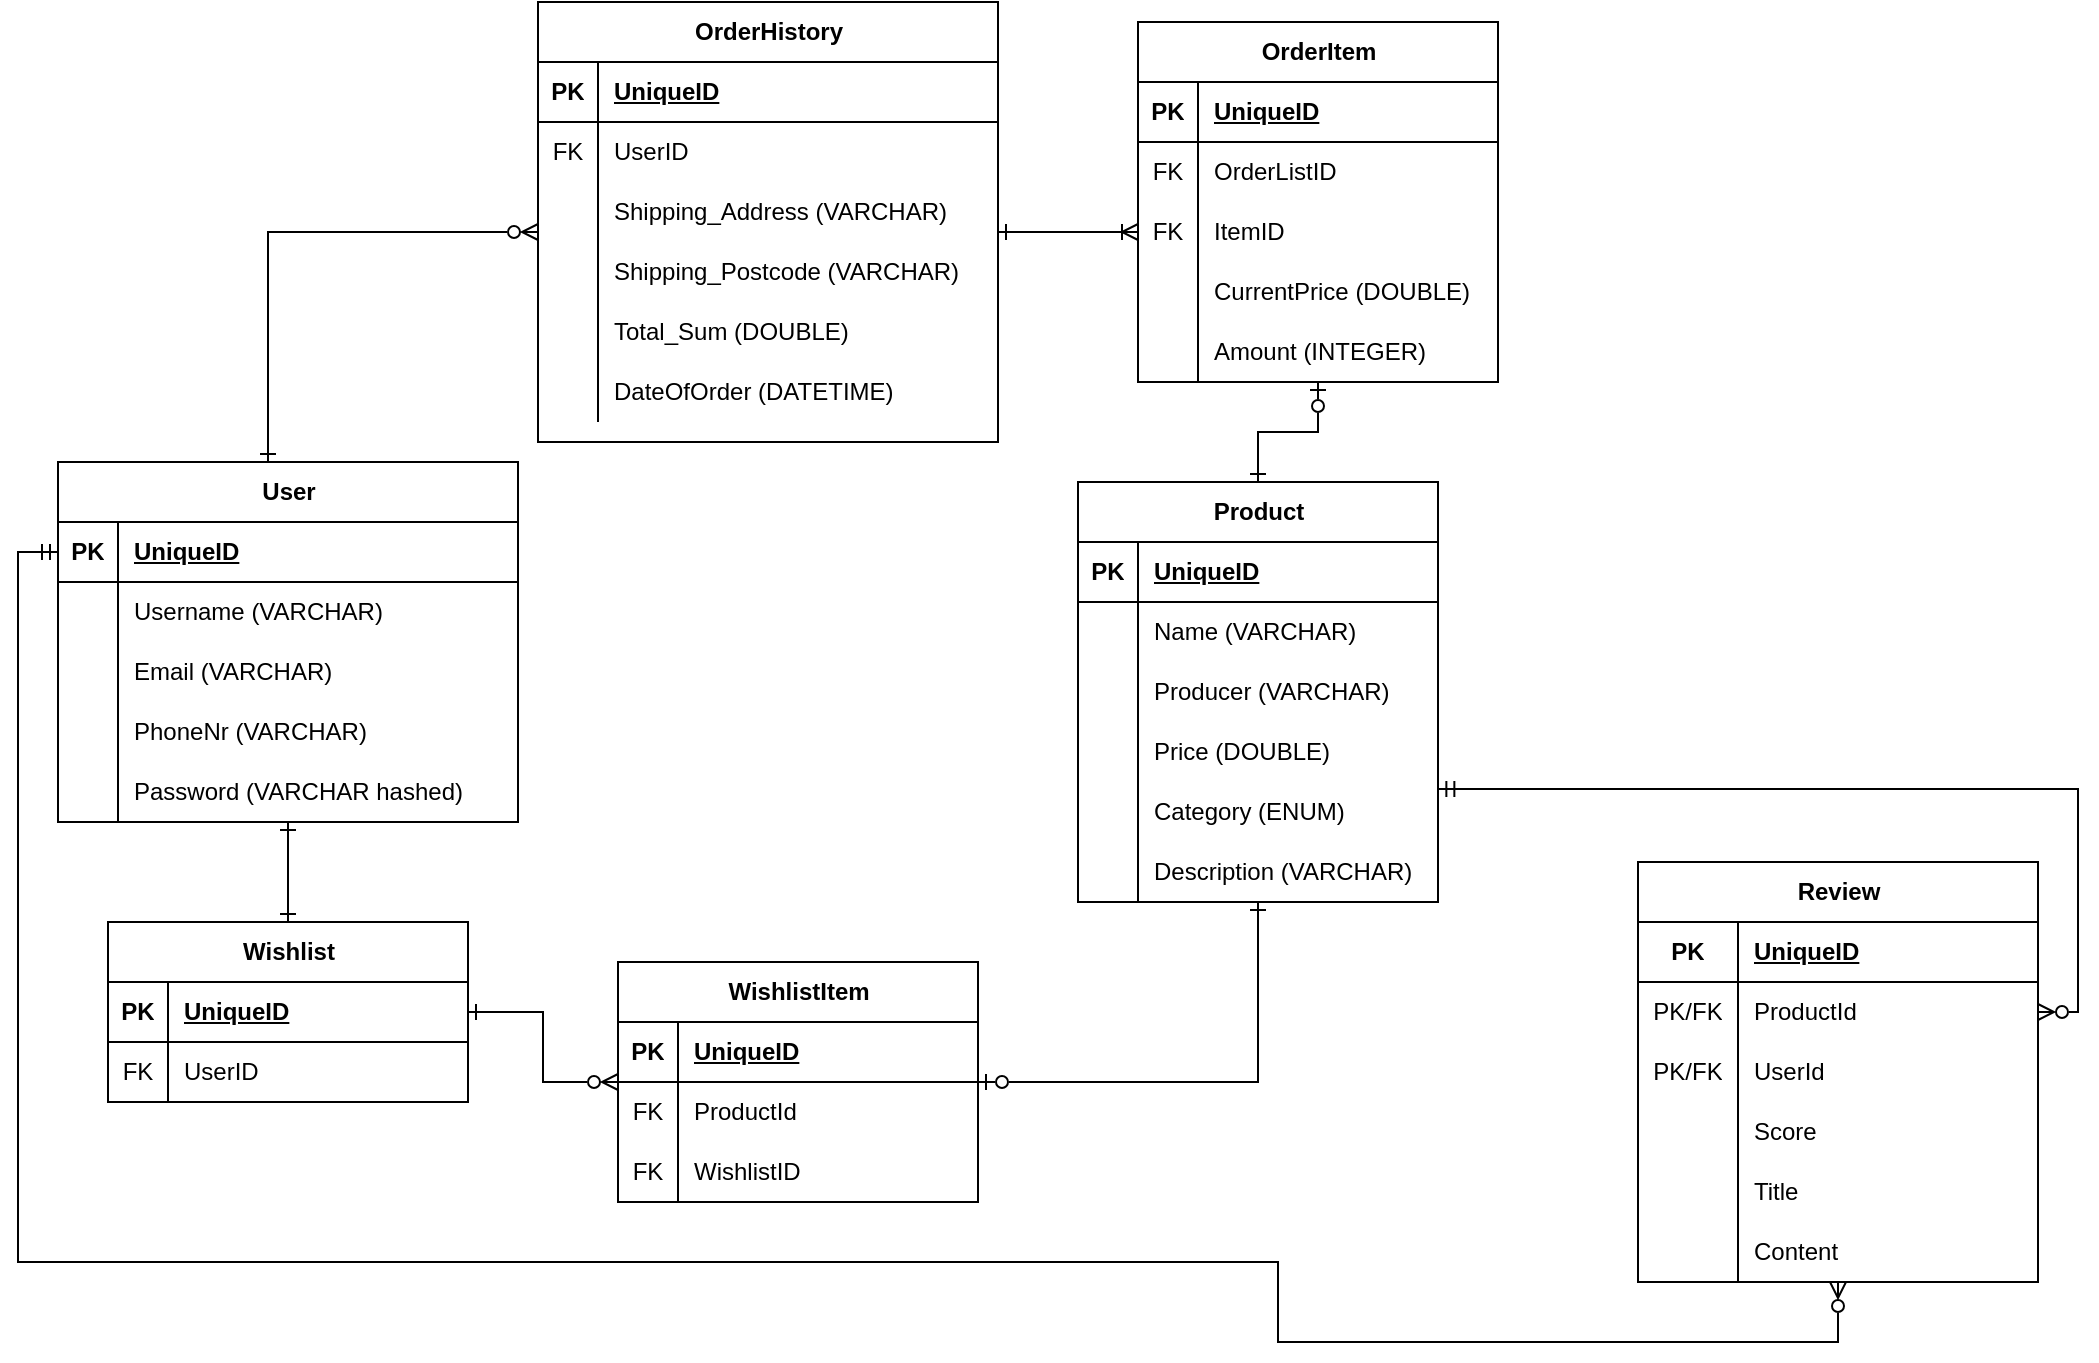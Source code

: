 <mxfile version="24.0.5" type="github">
  <diagram id="R2lEEEUBdFMjLlhIrx00" name="Page-1">
    <mxGraphModel dx="2287" dy="637" grid="1" gridSize="10" guides="1" tooltips="1" connect="1" arrows="1" fold="1" page="1" pageScale="1" pageWidth="850" pageHeight="1100" math="0" shadow="0" extFonts="Permanent Marker^https://fonts.googleapis.com/css?family=Permanent+Marker">
      <root>
        <mxCell id="0" />
        <mxCell id="1" parent="0" />
        <mxCell id="DJUiow1Cfxg7lf9cfvdD-34" style="edgeStyle=orthogonalEdgeStyle;rounded=0;orthogonalLoop=1;jettySize=auto;html=1;startArrow=ERone;startFill=0;endArrow=ERzeroToMany;endFill=0;" parent="1" source="th27oVqw4WXp6a2z_msf-1" target="th27oVqw4WXp6a2z_msf-30" edge="1">
          <mxGeometry relative="1" as="geometry">
            <Array as="points">
              <mxPoint x="-715" y="175" />
            </Array>
          </mxGeometry>
        </mxCell>
        <mxCell id="DJUiow1Cfxg7lf9cfvdD-64" style="edgeStyle=orthogonalEdgeStyle;rounded=0;orthogonalLoop=1;jettySize=auto;html=1;startArrow=ERone;startFill=0;endArrow=ERone;endFill=0;" parent="1" source="th27oVqw4WXp6a2z_msf-1" target="DJUiow1Cfxg7lf9cfvdD-36" edge="1">
          <mxGeometry relative="1" as="geometry" />
        </mxCell>
        <mxCell id="th27oVqw4WXp6a2z_msf-1" value="User" style="shape=table;startSize=30;container=1;collapsible=1;childLayout=tableLayout;fixedRows=1;rowLines=0;fontStyle=1;align=center;resizeLast=1;html=1;" parent="1" vertex="1">
          <mxGeometry x="-820" y="290" width="230" height="180" as="geometry" />
        </mxCell>
        <mxCell id="th27oVqw4WXp6a2z_msf-2" value="" style="shape=tableRow;horizontal=0;startSize=0;swimlaneHead=0;swimlaneBody=0;fillColor=none;collapsible=0;dropTarget=0;points=[[0,0.5],[1,0.5]];portConstraint=eastwest;top=0;left=0;right=0;bottom=1;" parent="th27oVqw4WXp6a2z_msf-1" vertex="1">
          <mxGeometry y="30" width="230" height="30" as="geometry" />
        </mxCell>
        <mxCell id="th27oVqw4WXp6a2z_msf-3" value="PK" style="shape=partialRectangle;connectable=0;fillColor=none;top=0;left=0;bottom=0;right=0;fontStyle=1;overflow=hidden;whiteSpace=wrap;html=1;" parent="th27oVqw4WXp6a2z_msf-2" vertex="1">
          <mxGeometry width="30" height="30" as="geometry">
            <mxRectangle width="30" height="30" as="alternateBounds" />
          </mxGeometry>
        </mxCell>
        <mxCell id="th27oVqw4WXp6a2z_msf-4" value="UniqueID" style="shape=partialRectangle;connectable=0;fillColor=none;top=0;left=0;bottom=0;right=0;align=left;spacingLeft=6;fontStyle=5;overflow=hidden;whiteSpace=wrap;html=1;" parent="th27oVqw4WXp6a2z_msf-2" vertex="1">
          <mxGeometry x="30" width="200" height="30" as="geometry">
            <mxRectangle width="200" height="30" as="alternateBounds" />
          </mxGeometry>
        </mxCell>
        <mxCell id="th27oVqw4WXp6a2z_msf-5" value="" style="shape=tableRow;horizontal=0;startSize=0;swimlaneHead=0;swimlaneBody=0;fillColor=none;collapsible=0;dropTarget=0;points=[[0,0.5],[1,0.5]];portConstraint=eastwest;top=0;left=0;right=0;bottom=0;" parent="th27oVqw4WXp6a2z_msf-1" vertex="1">
          <mxGeometry y="60" width="230" height="30" as="geometry" />
        </mxCell>
        <mxCell id="th27oVqw4WXp6a2z_msf-6" value="" style="shape=partialRectangle;connectable=0;fillColor=none;top=0;left=0;bottom=0;right=0;editable=1;overflow=hidden;whiteSpace=wrap;html=1;" parent="th27oVqw4WXp6a2z_msf-5" vertex="1">
          <mxGeometry width="30" height="30" as="geometry">
            <mxRectangle width="30" height="30" as="alternateBounds" />
          </mxGeometry>
        </mxCell>
        <mxCell id="th27oVqw4WXp6a2z_msf-7" value="Username (VARCHAR)" style="shape=partialRectangle;connectable=0;fillColor=none;top=0;left=0;bottom=0;right=0;align=left;spacingLeft=6;overflow=hidden;whiteSpace=wrap;html=1;" parent="th27oVqw4WXp6a2z_msf-5" vertex="1">
          <mxGeometry x="30" width="200" height="30" as="geometry">
            <mxRectangle width="200" height="30" as="alternateBounds" />
          </mxGeometry>
        </mxCell>
        <mxCell id="VinNn1l3548uXFF9UnVH-43" value="" style="shape=tableRow;horizontal=0;startSize=0;swimlaneHead=0;swimlaneBody=0;fillColor=none;collapsible=0;dropTarget=0;points=[[0,0.5],[1,0.5]];portConstraint=eastwest;top=0;left=0;right=0;bottom=0;" parent="th27oVqw4WXp6a2z_msf-1" vertex="1">
          <mxGeometry y="90" width="230" height="30" as="geometry" />
        </mxCell>
        <mxCell id="VinNn1l3548uXFF9UnVH-44" value="" style="shape=partialRectangle;connectable=0;fillColor=none;top=0;left=0;bottom=0;right=0;editable=1;overflow=hidden;whiteSpace=wrap;html=1;" parent="VinNn1l3548uXFF9UnVH-43" vertex="1">
          <mxGeometry width="30" height="30" as="geometry">
            <mxRectangle width="30" height="30" as="alternateBounds" />
          </mxGeometry>
        </mxCell>
        <mxCell id="VinNn1l3548uXFF9UnVH-45" value="Email (VARCHAR)" style="shape=partialRectangle;connectable=0;fillColor=none;top=0;left=0;bottom=0;right=0;align=left;spacingLeft=6;overflow=hidden;whiteSpace=wrap;html=1;" parent="VinNn1l3548uXFF9UnVH-43" vertex="1">
          <mxGeometry x="30" width="200" height="30" as="geometry">
            <mxRectangle width="200" height="30" as="alternateBounds" />
          </mxGeometry>
        </mxCell>
        <mxCell id="th27oVqw4WXp6a2z_msf-11" value="" style="shape=tableRow;horizontal=0;startSize=0;swimlaneHead=0;swimlaneBody=0;fillColor=none;collapsible=0;dropTarget=0;points=[[0,0.5],[1,0.5]];portConstraint=eastwest;top=0;left=0;right=0;bottom=0;" parent="th27oVqw4WXp6a2z_msf-1" vertex="1">
          <mxGeometry y="120" width="230" height="30" as="geometry" />
        </mxCell>
        <mxCell id="th27oVqw4WXp6a2z_msf-12" value="" style="shape=partialRectangle;connectable=0;fillColor=none;top=0;left=0;bottom=0;right=0;editable=1;overflow=hidden;whiteSpace=wrap;html=1;" parent="th27oVqw4WXp6a2z_msf-11" vertex="1">
          <mxGeometry width="30" height="30" as="geometry">
            <mxRectangle width="30" height="30" as="alternateBounds" />
          </mxGeometry>
        </mxCell>
        <mxCell id="th27oVqw4WXp6a2z_msf-13" value="PhoneNr (VARCHAR)" style="shape=partialRectangle;connectable=0;fillColor=none;top=0;left=0;bottom=0;right=0;align=left;spacingLeft=6;overflow=hidden;whiteSpace=wrap;html=1;" parent="th27oVqw4WXp6a2z_msf-11" vertex="1">
          <mxGeometry x="30" width="200" height="30" as="geometry">
            <mxRectangle width="200" height="30" as="alternateBounds" />
          </mxGeometry>
        </mxCell>
        <mxCell id="VinNn1l3548uXFF9UnVH-67" style="shape=tableRow;horizontal=0;startSize=0;swimlaneHead=0;swimlaneBody=0;fillColor=none;collapsible=0;dropTarget=0;points=[[0,0.5],[1,0.5]];portConstraint=eastwest;top=0;left=0;right=0;bottom=0;" parent="th27oVqw4WXp6a2z_msf-1" vertex="1">
          <mxGeometry y="150" width="230" height="30" as="geometry" />
        </mxCell>
        <mxCell id="VinNn1l3548uXFF9UnVH-68" style="shape=partialRectangle;connectable=0;fillColor=none;top=0;left=0;bottom=0;right=0;editable=1;overflow=hidden;whiteSpace=wrap;html=1;" parent="VinNn1l3548uXFF9UnVH-67" vertex="1">
          <mxGeometry width="30" height="30" as="geometry">
            <mxRectangle width="30" height="30" as="alternateBounds" />
          </mxGeometry>
        </mxCell>
        <mxCell id="VinNn1l3548uXFF9UnVH-69" value="Password (VARCHAR hashed)" style="shape=partialRectangle;connectable=0;fillColor=none;top=0;left=0;bottom=0;right=0;align=left;spacingLeft=6;overflow=hidden;whiteSpace=wrap;html=1;" parent="VinNn1l3548uXFF9UnVH-67" vertex="1">
          <mxGeometry x="30" width="200" height="30" as="geometry">
            <mxRectangle width="200" height="30" as="alternateBounds" />
          </mxGeometry>
        </mxCell>
        <mxCell id="DJUiow1Cfxg7lf9cfvdD-78" style="edgeStyle=orthogonalEdgeStyle;rounded=0;orthogonalLoop=1;jettySize=auto;html=1;startArrow=ERone;startFill=0;endArrow=ERoneToMany;endFill=0;" parent="1" source="th27oVqw4WXp6a2z_msf-30" target="DJUiow1Cfxg7lf9cfvdD-65" edge="1">
          <mxGeometry relative="1" as="geometry">
            <Array as="points">
              <mxPoint x="-310" y="175" />
              <mxPoint x="-310" y="175" />
            </Array>
          </mxGeometry>
        </mxCell>
        <mxCell id="th27oVqw4WXp6a2z_msf-30" value="OrderHistory" style="shape=table;startSize=30;container=1;collapsible=1;childLayout=tableLayout;fixedRows=1;rowLines=0;fontStyle=1;align=center;resizeLast=1;html=1;" parent="1" vertex="1">
          <mxGeometry x="-580" y="60" width="230" height="220" as="geometry" />
        </mxCell>
        <mxCell id="th27oVqw4WXp6a2z_msf-31" value="" style="shape=tableRow;horizontal=0;startSize=0;swimlaneHead=0;swimlaneBody=0;fillColor=none;collapsible=0;dropTarget=0;points=[[0,0.5],[1,0.5]];portConstraint=eastwest;top=0;left=0;right=0;bottom=1;" parent="th27oVqw4WXp6a2z_msf-30" vertex="1">
          <mxGeometry y="30" width="230" height="30" as="geometry" />
        </mxCell>
        <mxCell id="th27oVqw4WXp6a2z_msf-32" value="PK" style="shape=partialRectangle;connectable=0;fillColor=none;top=0;left=0;bottom=0;right=0;fontStyle=1;overflow=hidden;whiteSpace=wrap;html=1;" parent="th27oVqw4WXp6a2z_msf-31" vertex="1">
          <mxGeometry width="30" height="30" as="geometry">
            <mxRectangle width="30" height="30" as="alternateBounds" />
          </mxGeometry>
        </mxCell>
        <mxCell id="th27oVqw4WXp6a2z_msf-33" value="UniqueID" style="shape=partialRectangle;connectable=0;fillColor=none;top=0;left=0;bottom=0;right=0;align=left;spacingLeft=6;fontStyle=5;overflow=hidden;whiteSpace=wrap;html=1;" parent="th27oVqw4WXp6a2z_msf-31" vertex="1">
          <mxGeometry x="30" width="200" height="30" as="geometry">
            <mxRectangle width="200" height="30" as="alternateBounds" />
          </mxGeometry>
        </mxCell>
        <mxCell id="th27oVqw4WXp6a2z_msf-37" value="" style="shape=tableRow;horizontal=0;startSize=0;swimlaneHead=0;swimlaneBody=0;fillColor=none;collapsible=0;dropTarget=0;points=[[0,0.5],[1,0.5]];portConstraint=eastwest;top=0;left=0;right=0;bottom=0;" parent="th27oVqw4WXp6a2z_msf-30" vertex="1">
          <mxGeometry y="60" width="230" height="30" as="geometry" />
        </mxCell>
        <mxCell id="th27oVqw4WXp6a2z_msf-38" value="FK" style="shape=partialRectangle;connectable=0;fillColor=none;top=0;left=0;bottom=0;right=0;editable=1;overflow=hidden;whiteSpace=wrap;html=1;" parent="th27oVqw4WXp6a2z_msf-37" vertex="1">
          <mxGeometry width="30" height="30" as="geometry">
            <mxRectangle width="30" height="30" as="alternateBounds" />
          </mxGeometry>
        </mxCell>
        <mxCell id="th27oVqw4WXp6a2z_msf-39" value="UserID" style="shape=partialRectangle;connectable=0;fillColor=none;top=0;left=0;bottom=0;right=0;align=left;spacingLeft=6;overflow=hidden;whiteSpace=wrap;html=1;" parent="th27oVqw4WXp6a2z_msf-37" vertex="1">
          <mxGeometry x="30" width="200" height="30" as="geometry">
            <mxRectangle width="200" height="30" as="alternateBounds" />
          </mxGeometry>
        </mxCell>
        <mxCell id="DJUiow1Cfxg7lf9cfvdD-1" style="shape=tableRow;horizontal=0;startSize=0;swimlaneHead=0;swimlaneBody=0;fillColor=none;collapsible=0;dropTarget=0;points=[[0,0.5],[1,0.5]];portConstraint=eastwest;top=0;left=0;right=0;bottom=0;" parent="th27oVqw4WXp6a2z_msf-30" vertex="1">
          <mxGeometry y="90" width="230" height="30" as="geometry" />
        </mxCell>
        <mxCell id="DJUiow1Cfxg7lf9cfvdD-2" style="shape=partialRectangle;connectable=0;fillColor=none;top=0;left=0;bottom=0;right=0;editable=1;overflow=hidden;whiteSpace=wrap;html=1;" parent="DJUiow1Cfxg7lf9cfvdD-1" vertex="1">
          <mxGeometry width="30" height="30" as="geometry">
            <mxRectangle width="30" height="30" as="alternateBounds" />
          </mxGeometry>
        </mxCell>
        <mxCell id="DJUiow1Cfxg7lf9cfvdD-3" value="Shipping_Address (VARCHAR)" style="shape=partialRectangle;connectable=0;fillColor=none;top=0;left=0;bottom=0;right=0;align=left;spacingLeft=6;overflow=hidden;whiteSpace=wrap;html=1;" parent="DJUiow1Cfxg7lf9cfvdD-1" vertex="1">
          <mxGeometry x="30" width="200" height="30" as="geometry">
            <mxRectangle width="200" height="30" as="alternateBounds" />
          </mxGeometry>
        </mxCell>
        <mxCell id="DJUiow1Cfxg7lf9cfvdD-4" style="shape=tableRow;horizontal=0;startSize=0;swimlaneHead=0;swimlaneBody=0;fillColor=none;collapsible=0;dropTarget=0;points=[[0,0.5],[1,0.5]];portConstraint=eastwest;top=0;left=0;right=0;bottom=0;" parent="th27oVqw4WXp6a2z_msf-30" vertex="1">
          <mxGeometry y="120" width="230" height="30" as="geometry" />
        </mxCell>
        <mxCell id="DJUiow1Cfxg7lf9cfvdD-5" style="shape=partialRectangle;connectable=0;fillColor=none;top=0;left=0;bottom=0;right=0;editable=1;overflow=hidden;whiteSpace=wrap;html=1;" parent="DJUiow1Cfxg7lf9cfvdD-4" vertex="1">
          <mxGeometry width="30" height="30" as="geometry">
            <mxRectangle width="30" height="30" as="alternateBounds" />
          </mxGeometry>
        </mxCell>
        <mxCell id="DJUiow1Cfxg7lf9cfvdD-6" value="Shipping_Postcode (VARCHAR)" style="shape=partialRectangle;connectable=0;fillColor=none;top=0;left=0;bottom=0;right=0;align=left;spacingLeft=6;overflow=hidden;whiteSpace=wrap;html=1;" parent="DJUiow1Cfxg7lf9cfvdD-4" vertex="1">
          <mxGeometry x="30" width="200" height="30" as="geometry">
            <mxRectangle width="200" height="30" as="alternateBounds" />
          </mxGeometry>
        </mxCell>
        <mxCell id="DJUiow1Cfxg7lf9cfvdD-94" style="shape=tableRow;horizontal=0;startSize=0;swimlaneHead=0;swimlaneBody=0;fillColor=none;collapsible=0;dropTarget=0;points=[[0,0.5],[1,0.5]];portConstraint=eastwest;top=0;left=0;right=0;bottom=0;" parent="th27oVqw4WXp6a2z_msf-30" vertex="1">
          <mxGeometry y="150" width="230" height="30" as="geometry" />
        </mxCell>
        <mxCell id="DJUiow1Cfxg7lf9cfvdD-95" style="shape=partialRectangle;connectable=0;fillColor=none;top=0;left=0;bottom=0;right=0;editable=1;overflow=hidden;whiteSpace=wrap;html=1;" parent="DJUiow1Cfxg7lf9cfvdD-94" vertex="1">
          <mxGeometry width="30" height="30" as="geometry">
            <mxRectangle width="30" height="30" as="alternateBounds" />
          </mxGeometry>
        </mxCell>
        <mxCell id="DJUiow1Cfxg7lf9cfvdD-96" value="Total_Sum (DOUBLE)" style="shape=partialRectangle;connectable=0;fillColor=none;top=0;left=0;bottom=0;right=0;align=left;spacingLeft=6;overflow=hidden;whiteSpace=wrap;html=1;" parent="DJUiow1Cfxg7lf9cfvdD-94" vertex="1">
          <mxGeometry x="30" width="200" height="30" as="geometry">
            <mxRectangle width="200" height="30" as="alternateBounds" />
          </mxGeometry>
        </mxCell>
        <mxCell id="uQhkTg4sTUJETp9bpeKi-1" style="shape=tableRow;horizontal=0;startSize=0;swimlaneHead=0;swimlaneBody=0;fillColor=none;collapsible=0;dropTarget=0;points=[[0,0.5],[1,0.5]];portConstraint=eastwest;top=0;left=0;right=0;bottom=0;" parent="th27oVqw4WXp6a2z_msf-30" vertex="1">
          <mxGeometry y="180" width="230" height="30" as="geometry" />
        </mxCell>
        <mxCell id="uQhkTg4sTUJETp9bpeKi-2" value="" style="shape=partialRectangle;connectable=0;fillColor=none;top=0;left=0;bottom=0;right=0;editable=1;overflow=hidden;whiteSpace=wrap;html=1;" parent="uQhkTg4sTUJETp9bpeKi-1" vertex="1">
          <mxGeometry width="30" height="30" as="geometry">
            <mxRectangle width="30" height="30" as="alternateBounds" />
          </mxGeometry>
        </mxCell>
        <mxCell id="uQhkTg4sTUJETp9bpeKi-3" value="DateOfOrder (DATETIME)" style="shape=partialRectangle;connectable=0;fillColor=none;top=0;left=0;bottom=0;right=0;align=left;spacingLeft=6;overflow=hidden;whiteSpace=wrap;html=1;" parent="uQhkTg4sTUJETp9bpeKi-1" vertex="1">
          <mxGeometry x="30" width="200" height="30" as="geometry">
            <mxRectangle width="200" height="30" as="alternateBounds" />
          </mxGeometry>
        </mxCell>
        <mxCell id="DJUiow1Cfxg7lf9cfvdD-80" style="edgeStyle=orthogonalEdgeStyle;rounded=0;orthogonalLoop=1;jettySize=auto;html=1;startArrow=ERone;startFill=0;endArrow=ERzeroToOne;endFill=0;" parent="1" source="th27oVqw4WXp6a2z_msf-44" target="DJUiow1Cfxg7lf9cfvdD-65" edge="1">
          <mxGeometry relative="1" as="geometry" />
        </mxCell>
        <mxCell id="th27oVqw4WXp6a2z_msf-44" value="Product" style="shape=table;startSize=30;container=1;collapsible=1;childLayout=tableLayout;fixedRows=1;rowLines=0;fontStyle=1;align=center;resizeLast=1;html=1;" parent="1" vertex="1">
          <mxGeometry x="-310" y="300" width="180" height="210" as="geometry" />
        </mxCell>
        <mxCell id="th27oVqw4WXp6a2z_msf-45" value="" style="shape=tableRow;horizontal=0;startSize=0;swimlaneHead=0;swimlaneBody=0;fillColor=none;collapsible=0;dropTarget=0;points=[[0,0.5],[1,0.5]];portConstraint=eastwest;top=0;left=0;right=0;bottom=1;" parent="th27oVqw4WXp6a2z_msf-44" vertex="1">
          <mxGeometry y="30" width="180" height="30" as="geometry" />
        </mxCell>
        <mxCell id="th27oVqw4WXp6a2z_msf-46" value="PK" style="shape=partialRectangle;connectable=0;fillColor=none;top=0;left=0;bottom=0;right=0;fontStyle=1;overflow=hidden;whiteSpace=wrap;html=1;" parent="th27oVqw4WXp6a2z_msf-45" vertex="1">
          <mxGeometry width="30" height="30" as="geometry">
            <mxRectangle width="30" height="30" as="alternateBounds" />
          </mxGeometry>
        </mxCell>
        <mxCell id="th27oVqw4WXp6a2z_msf-47" value="UniqueID" style="shape=partialRectangle;connectable=0;fillColor=none;top=0;left=0;bottom=0;right=0;align=left;spacingLeft=6;fontStyle=5;overflow=hidden;whiteSpace=wrap;html=1;" parent="th27oVqw4WXp6a2z_msf-45" vertex="1">
          <mxGeometry x="30" width="150" height="30" as="geometry">
            <mxRectangle width="150" height="30" as="alternateBounds" />
          </mxGeometry>
        </mxCell>
        <mxCell id="th27oVqw4WXp6a2z_msf-48" value="" style="shape=tableRow;horizontal=0;startSize=0;swimlaneHead=0;swimlaneBody=0;fillColor=none;collapsible=0;dropTarget=0;points=[[0,0.5],[1,0.5]];portConstraint=eastwest;top=0;left=0;right=0;bottom=0;" parent="th27oVqw4WXp6a2z_msf-44" vertex="1">
          <mxGeometry y="60" width="180" height="30" as="geometry" />
        </mxCell>
        <mxCell id="th27oVqw4WXp6a2z_msf-49" value="" style="shape=partialRectangle;connectable=0;fillColor=none;top=0;left=0;bottom=0;right=0;editable=1;overflow=hidden;whiteSpace=wrap;html=1;" parent="th27oVqw4WXp6a2z_msf-48" vertex="1">
          <mxGeometry width="30" height="30" as="geometry">
            <mxRectangle width="30" height="30" as="alternateBounds" />
          </mxGeometry>
        </mxCell>
        <mxCell id="th27oVqw4WXp6a2z_msf-50" value="Name (VARCHAR)" style="shape=partialRectangle;connectable=0;fillColor=none;top=0;left=0;bottom=0;right=0;align=left;spacingLeft=6;overflow=hidden;whiteSpace=wrap;html=1;" parent="th27oVqw4WXp6a2z_msf-48" vertex="1">
          <mxGeometry x="30" width="150" height="30" as="geometry">
            <mxRectangle width="150" height="30" as="alternateBounds" />
          </mxGeometry>
        </mxCell>
        <mxCell id="th27oVqw4WXp6a2z_msf-51" value="" style="shape=tableRow;horizontal=0;startSize=0;swimlaneHead=0;swimlaneBody=0;fillColor=none;collapsible=0;dropTarget=0;points=[[0,0.5],[1,0.5]];portConstraint=eastwest;top=0;left=0;right=0;bottom=0;" parent="th27oVqw4WXp6a2z_msf-44" vertex="1">
          <mxGeometry y="90" width="180" height="30" as="geometry" />
        </mxCell>
        <mxCell id="th27oVqw4WXp6a2z_msf-52" value="" style="shape=partialRectangle;connectable=0;fillColor=none;top=0;left=0;bottom=0;right=0;editable=1;overflow=hidden;whiteSpace=wrap;html=1;" parent="th27oVqw4WXp6a2z_msf-51" vertex="1">
          <mxGeometry width="30" height="30" as="geometry">
            <mxRectangle width="30" height="30" as="alternateBounds" />
          </mxGeometry>
        </mxCell>
        <mxCell id="th27oVqw4WXp6a2z_msf-53" value="Producer (VARCHAR)" style="shape=partialRectangle;connectable=0;fillColor=none;top=0;left=0;bottom=0;right=0;align=left;spacingLeft=6;overflow=hidden;whiteSpace=wrap;html=1;" parent="th27oVqw4WXp6a2z_msf-51" vertex="1">
          <mxGeometry x="30" width="150" height="30" as="geometry">
            <mxRectangle width="150" height="30" as="alternateBounds" />
          </mxGeometry>
        </mxCell>
        <mxCell id="th27oVqw4WXp6a2z_msf-54" value="" style="shape=tableRow;horizontal=0;startSize=0;swimlaneHead=0;swimlaneBody=0;fillColor=none;collapsible=0;dropTarget=0;points=[[0,0.5],[1,0.5]];portConstraint=eastwest;top=0;left=0;right=0;bottom=0;" parent="th27oVqw4WXp6a2z_msf-44" vertex="1">
          <mxGeometry y="120" width="180" height="30" as="geometry" />
        </mxCell>
        <mxCell id="th27oVqw4WXp6a2z_msf-55" value="" style="shape=partialRectangle;connectable=0;fillColor=none;top=0;left=0;bottom=0;right=0;editable=1;overflow=hidden;whiteSpace=wrap;html=1;" parent="th27oVqw4WXp6a2z_msf-54" vertex="1">
          <mxGeometry width="30" height="30" as="geometry">
            <mxRectangle width="30" height="30" as="alternateBounds" />
          </mxGeometry>
        </mxCell>
        <mxCell id="th27oVqw4WXp6a2z_msf-56" value="Price (DOUBLE)" style="shape=partialRectangle;connectable=0;fillColor=none;top=0;left=0;bottom=0;right=0;align=left;spacingLeft=6;overflow=hidden;whiteSpace=wrap;html=1;" parent="th27oVqw4WXp6a2z_msf-54" vertex="1">
          <mxGeometry x="30" width="150" height="30" as="geometry">
            <mxRectangle width="150" height="30" as="alternateBounds" />
          </mxGeometry>
        </mxCell>
        <mxCell id="th27oVqw4WXp6a2z_msf-57" style="shape=tableRow;horizontal=0;startSize=0;swimlaneHead=0;swimlaneBody=0;fillColor=none;collapsible=0;dropTarget=0;points=[[0,0.5],[1,0.5]];portConstraint=eastwest;top=0;left=0;right=0;bottom=0;" parent="th27oVqw4WXp6a2z_msf-44" vertex="1">
          <mxGeometry y="150" width="180" height="30" as="geometry" />
        </mxCell>
        <mxCell id="th27oVqw4WXp6a2z_msf-58" style="shape=partialRectangle;connectable=0;fillColor=none;top=0;left=0;bottom=0;right=0;editable=1;overflow=hidden;whiteSpace=wrap;html=1;" parent="th27oVqw4WXp6a2z_msf-57" vertex="1">
          <mxGeometry width="30" height="30" as="geometry">
            <mxRectangle width="30" height="30" as="alternateBounds" />
          </mxGeometry>
        </mxCell>
        <mxCell id="th27oVqw4WXp6a2z_msf-59" value="Category (ENUM)" style="shape=partialRectangle;connectable=0;fillColor=none;top=0;left=0;bottom=0;right=0;align=left;spacingLeft=6;overflow=hidden;whiteSpace=wrap;html=1;" parent="th27oVqw4WXp6a2z_msf-57" vertex="1">
          <mxGeometry x="30" width="150" height="30" as="geometry">
            <mxRectangle width="150" height="30" as="alternateBounds" />
          </mxGeometry>
        </mxCell>
        <mxCell id="DJUiow1Cfxg7lf9cfvdD-10" style="shape=tableRow;horizontal=0;startSize=0;swimlaneHead=0;swimlaneBody=0;fillColor=none;collapsible=0;dropTarget=0;points=[[0,0.5],[1,0.5]];portConstraint=eastwest;top=0;left=0;right=0;bottom=0;" parent="th27oVqw4WXp6a2z_msf-44" vertex="1">
          <mxGeometry y="180" width="180" height="30" as="geometry" />
        </mxCell>
        <mxCell id="DJUiow1Cfxg7lf9cfvdD-11" style="shape=partialRectangle;connectable=0;fillColor=none;top=0;left=0;bottom=0;right=0;editable=1;overflow=hidden;whiteSpace=wrap;html=1;" parent="DJUiow1Cfxg7lf9cfvdD-10" vertex="1">
          <mxGeometry width="30" height="30" as="geometry">
            <mxRectangle width="30" height="30" as="alternateBounds" />
          </mxGeometry>
        </mxCell>
        <mxCell id="DJUiow1Cfxg7lf9cfvdD-12" value="Description (VARCHAR)" style="shape=partialRectangle;connectable=0;fillColor=none;top=0;left=0;bottom=0;right=0;align=left;spacingLeft=6;overflow=hidden;whiteSpace=wrap;html=1;" parent="DJUiow1Cfxg7lf9cfvdD-10" vertex="1">
          <mxGeometry x="30" width="150" height="30" as="geometry">
            <mxRectangle width="150" height="30" as="alternateBounds" />
          </mxGeometry>
        </mxCell>
        <mxCell id="DJUiow1Cfxg7lf9cfvdD-63" style="edgeStyle=orthogonalEdgeStyle;rounded=0;orthogonalLoop=1;jettySize=auto;html=1;startArrow=ERone;startFill=0;endArrow=ERzeroToMany;endFill=0;entryX=0;entryY=0.5;entryDx=0;entryDy=0;exitX=1;exitY=0.5;exitDx=0;exitDy=0;" parent="1" source="DJUiow1Cfxg7lf9cfvdD-43" target="DJUiow1Cfxg7lf9cfvdD-50" edge="1">
          <mxGeometry relative="1" as="geometry" />
        </mxCell>
        <mxCell id="DDdW5P8wYgDRq2rFvvzQ-1" style="edgeStyle=orthogonalEdgeStyle;rounded=0;orthogonalLoop=1;jettySize=auto;html=1;startArrow=ERone;startFill=0;endArrow=ERzeroToMany;endFill=0;" edge="1" parent="1" source="DJUiow1Cfxg7lf9cfvdD-36" target="DJUiow1Cfxg7lf9cfvdD-49">
          <mxGeometry relative="1" as="geometry" />
        </mxCell>
        <mxCell id="DJUiow1Cfxg7lf9cfvdD-36" value="Wishlist" style="shape=table;startSize=30;container=1;collapsible=1;childLayout=tableLayout;fixedRows=1;rowLines=0;fontStyle=1;align=center;resizeLast=1;html=1;" parent="1" vertex="1">
          <mxGeometry x="-795" y="520" width="180" height="90" as="geometry" />
        </mxCell>
        <mxCell id="DJUiow1Cfxg7lf9cfvdD-37" value="" style="shape=tableRow;horizontal=0;startSize=0;swimlaneHead=0;swimlaneBody=0;fillColor=none;collapsible=0;dropTarget=0;points=[[0,0.5],[1,0.5]];portConstraint=eastwest;top=0;left=0;right=0;bottom=1;" parent="DJUiow1Cfxg7lf9cfvdD-36" vertex="1">
          <mxGeometry y="30" width="180" height="30" as="geometry" />
        </mxCell>
        <mxCell id="DJUiow1Cfxg7lf9cfvdD-38" value="PK" style="shape=partialRectangle;connectable=0;fillColor=none;top=0;left=0;bottom=0;right=0;fontStyle=1;overflow=hidden;whiteSpace=wrap;html=1;" parent="DJUiow1Cfxg7lf9cfvdD-37" vertex="1">
          <mxGeometry width="30" height="30" as="geometry">
            <mxRectangle width="30" height="30" as="alternateBounds" />
          </mxGeometry>
        </mxCell>
        <mxCell id="DJUiow1Cfxg7lf9cfvdD-39" value="UniqueID" style="shape=partialRectangle;connectable=0;fillColor=none;top=0;left=0;bottom=0;right=0;align=left;spacingLeft=6;fontStyle=5;overflow=hidden;whiteSpace=wrap;html=1;" parent="DJUiow1Cfxg7lf9cfvdD-37" vertex="1">
          <mxGeometry x="30" width="150" height="30" as="geometry">
            <mxRectangle width="150" height="30" as="alternateBounds" />
          </mxGeometry>
        </mxCell>
        <mxCell id="DJUiow1Cfxg7lf9cfvdD-40" value="" style="shape=tableRow;horizontal=0;startSize=0;swimlaneHead=0;swimlaneBody=0;fillColor=none;collapsible=0;dropTarget=0;points=[[0,0.5],[1,0.5]];portConstraint=eastwest;top=0;left=0;right=0;bottom=0;" parent="DJUiow1Cfxg7lf9cfvdD-36" vertex="1">
          <mxGeometry y="60" width="180" height="30" as="geometry" />
        </mxCell>
        <mxCell id="DJUiow1Cfxg7lf9cfvdD-41" value="FK" style="shape=partialRectangle;connectable=0;fillColor=none;top=0;left=0;bottom=0;right=0;editable=1;overflow=hidden;whiteSpace=wrap;html=1;" parent="DJUiow1Cfxg7lf9cfvdD-40" vertex="1">
          <mxGeometry width="30" height="30" as="geometry">
            <mxRectangle width="30" height="30" as="alternateBounds" />
          </mxGeometry>
        </mxCell>
        <mxCell id="DJUiow1Cfxg7lf9cfvdD-42" value="UserID" style="shape=partialRectangle;connectable=0;fillColor=none;top=0;left=0;bottom=0;right=0;align=left;spacingLeft=6;overflow=hidden;whiteSpace=wrap;html=1;" parent="DJUiow1Cfxg7lf9cfvdD-40" vertex="1">
          <mxGeometry x="30" width="150" height="30" as="geometry">
            <mxRectangle width="150" height="30" as="alternateBounds" />
          </mxGeometry>
        </mxCell>
        <mxCell id="DJUiow1Cfxg7lf9cfvdD-62" style="edgeStyle=orthogonalEdgeStyle;rounded=0;orthogonalLoop=1;jettySize=auto;html=1;startArrow=ERzeroToOne;startFill=0;endArrow=ERone;endFill=0;" parent="1" source="DJUiow1Cfxg7lf9cfvdD-49" target="th27oVqw4WXp6a2z_msf-44" edge="1">
          <mxGeometry relative="1" as="geometry" />
        </mxCell>
        <mxCell id="DJUiow1Cfxg7lf9cfvdD-49" value="WishlistItem" style="shape=table;startSize=30;container=1;collapsible=1;childLayout=tableLayout;fixedRows=1;rowLines=0;fontStyle=1;align=center;resizeLast=1;html=1;" parent="1" vertex="1">
          <mxGeometry x="-540" y="540" width="180" height="120" as="geometry" />
        </mxCell>
        <mxCell id="DJUiow1Cfxg7lf9cfvdD-50" value="" style="shape=tableRow;horizontal=0;startSize=0;swimlaneHead=0;swimlaneBody=0;fillColor=none;collapsible=0;dropTarget=0;points=[[0,0.5],[1,0.5]];portConstraint=eastwest;top=0;left=0;right=0;bottom=1;" parent="DJUiow1Cfxg7lf9cfvdD-49" vertex="1">
          <mxGeometry y="30" width="180" height="30" as="geometry" />
        </mxCell>
        <mxCell id="DJUiow1Cfxg7lf9cfvdD-51" value="PK" style="shape=partialRectangle;connectable=0;fillColor=none;top=0;left=0;bottom=0;right=0;fontStyle=1;overflow=hidden;whiteSpace=wrap;html=1;" parent="DJUiow1Cfxg7lf9cfvdD-50" vertex="1">
          <mxGeometry width="30" height="30" as="geometry">
            <mxRectangle width="30" height="30" as="alternateBounds" />
          </mxGeometry>
        </mxCell>
        <mxCell id="DJUiow1Cfxg7lf9cfvdD-52" value="UniqueID" style="shape=partialRectangle;connectable=0;fillColor=none;top=0;left=0;bottom=0;right=0;align=left;spacingLeft=6;fontStyle=5;overflow=hidden;whiteSpace=wrap;html=1;" parent="DJUiow1Cfxg7lf9cfvdD-50" vertex="1">
          <mxGeometry x="30" width="150" height="30" as="geometry">
            <mxRectangle width="150" height="30" as="alternateBounds" />
          </mxGeometry>
        </mxCell>
        <mxCell id="DJUiow1Cfxg7lf9cfvdD-53" value="" style="shape=tableRow;horizontal=0;startSize=0;swimlaneHead=0;swimlaneBody=0;fillColor=none;collapsible=0;dropTarget=0;points=[[0,0.5],[1,0.5]];portConstraint=eastwest;top=0;left=0;right=0;bottom=0;" parent="DJUiow1Cfxg7lf9cfvdD-49" vertex="1">
          <mxGeometry y="60" width="180" height="30" as="geometry" />
        </mxCell>
        <mxCell id="DJUiow1Cfxg7lf9cfvdD-54" value="FK" style="shape=partialRectangle;connectable=0;fillColor=none;top=0;left=0;bottom=0;right=0;editable=1;overflow=hidden;whiteSpace=wrap;html=1;" parent="DJUiow1Cfxg7lf9cfvdD-53" vertex="1">
          <mxGeometry width="30" height="30" as="geometry">
            <mxRectangle width="30" height="30" as="alternateBounds" />
          </mxGeometry>
        </mxCell>
        <mxCell id="DJUiow1Cfxg7lf9cfvdD-55" value="ProductId" style="shape=partialRectangle;connectable=0;fillColor=none;top=0;left=0;bottom=0;right=0;align=left;spacingLeft=6;overflow=hidden;whiteSpace=wrap;html=1;" parent="DJUiow1Cfxg7lf9cfvdD-53" vertex="1">
          <mxGeometry x="30" width="150" height="30" as="geometry">
            <mxRectangle width="150" height="30" as="alternateBounds" />
          </mxGeometry>
        </mxCell>
        <mxCell id="DJUiow1Cfxg7lf9cfvdD-56" value="" style="shape=tableRow;horizontal=0;startSize=0;swimlaneHead=0;swimlaneBody=0;fillColor=none;collapsible=0;dropTarget=0;points=[[0,0.5],[1,0.5]];portConstraint=eastwest;top=0;left=0;right=0;bottom=0;" parent="DJUiow1Cfxg7lf9cfvdD-49" vertex="1">
          <mxGeometry y="90" width="180" height="30" as="geometry" />
        </mxCell>
        <mxCell id="DJUiow1Cfxg7lf9cfvdD-57" value="FK" style="shape=partialRectangle;connectable=0;fillColor=none;top=0;left=0;bottom=0;right=0;editable=1;overflow=hidden;whiteSpace=wrap;html=1;" parent="DJUiow1Cfxg7lf9cfvdD-56" vertex="1">
          <mxGeometry width="30" height="30" as="geometry">
            <mxRectangle width="30" height="30" as="alternateBounds" />
          </mxGeometry>
        </mxCell>
        <mxCell id="DJUiow1Cfxg7lf9cfvdD-58" value="WishlistID" style="shape=partialRectangle;connectable=0;fillColor=none;top=0;left=0;bottom=0;right=0;align=left;spacingLeft=6;overflow=hidden;whiteSpace=wrap;html=1;" parent="DJUiow1Cfxg7lf9cfvdD-56" vertex="1">
          <mxGeometry x="30" width="150" height="30" as="geometry">
            <mxRectangle width="150" height="30" as="alternateBounds" />
          </mxGeometry>
        </mxCell>
        <mxCell id="DJUiow1Cfxg7lf9cfvdD-65" value="OrderItem" style="shape=table;startSize=30;container=1;collapsible=1;childLayout=tableLayout;fixedRows=1;rowLines=0;fontStyle=1;align=center;resizeLast=1;html=1;" parent="1" vertex="1">
          <mxGeometry x="-280" y="70" width="180" height="180" as="geometry" />
        </mxCell>
        <mxCell id="DJUiow1Cfxg7lf9cfvdD-66" value="" style="shape=tableRow;horizontal=0;startSize=0;swimlaneHead=0;swimlaneBody=0;fillColor=none;collapsible=0;dropTarget=0;points=[[0,0.5],[1,0.5]];portConstraint=eastwest;top=0;left=0;right=0;bottom=1;" parent="DJUiow1Cfxg7lf9cfvdD-65" vertex="1">
          <mxGeometry y="30" width="180" height="30" as="geometry" />
        </mxCell>
        <mxCell id="DJUiow1Cfxg7lf9cfvdD-67" value="PK" style="shape=partialRectangle;connectable=0;fillColor=none;top=0;left=0;bottom=0;right=0;fontStyle=1;overflow=hidden;whiteSpace=wrap;html=1;" parent="DJUiow1Cfxg7lf9cfvdD-66" vertex="1">
          <mxGeometry width="30" height="30" as="geometry">
            <mxRectangle width="30" height="30" as="alternateBounds" />
          </mxGeometry>
        </mxCell>
        <mxCell id="DJUiow1Cfxg7lf9cfvdD-68" value="UniqueID" style="shape=partialRectangle;connectable=0;fillColor=none;top=0;left=0;bottom=0;right=0;align=left;spacingLeft=6;fontStyle=5;overflow=hidden;whiteSpace=wrap;html=1;" parent="DJUiow1Cfxg7lf9cfvdD-66" vertex="1">
          <mxGeometry x="30" width="150" height="30" as="geometry">
            <mxRectangle width="150" height="30" as="alternateBounds" />
          </mxGeometry>
        </mxCell>
        <mxCell id="DJUiow1Cfxg7lf9cfvdD-69" value="" style="shape=tableRow;horizontal=0;startSize=0;swimlaneHead=0;swimlaneBody=0;fillColor=none;collapsible=0;dropTarget=0;points=[[0,0.5],[1,0.5]];portConstraint=eastwest;top=0;left=0;right=0;bottom=0;" parent="DJUiow1Cfxg7lf9cfvdD-65" vertex="1">
          <mxGeometry y="60" width="180" height="30" as="geometry" />
        </mxCell>
        <mxCell id="DJUiow1Cfxg7lf9cfvdD-70" value="FK" style="shape=partialRectangle;connectable=0;fillColor=none;top=0;left=0;bottom=0;right=0;editable=1;overflow=hidden;whiteSpace=wrap;html=1;" parent="DJUiow1Cfxg7lf9cfvdD-69" vertex="1">
          <mxGeometry width="30" height="30" as="geometry">
            <mxRectangle width="30" height="30" as="alternateBounds" />
          </mxGeometry>
        </mxCell>
        <mxCell id="DJUiow1Cfxg7lf9cfvdD-71" value="OrderListID" style="shape=partialRectangle;connectable=0;fillColor=none;top=0;left=0;bottom=0;right=0;align=left;spacingLeft=6;overflow=hidden;whiteSpace=wrap;html=1;" parent="DJUiow1Cfxg7lf9cfvdD-69" vertex="1">
          <mxGeometry x="30" width="150" height="30" as="geometry">
            <mxRectangle width="150" height="30" as="alternateBounds" />
          </mxGeometry>
        </mxCell>
        <mxCell id="DJUiow1Cfxg7lf9cfvdD-72" value="" style="shape=tableRow;horizontal=0;startSize=0;swimlaneHead=0;swimlaneBody=0;fillColor=none;collapsible=0;dropTarget=0;points=[[0,0.5],[1,0.5]];portConstraint=eastwest;top=0;left=0;right=0;bottom=0;" parent="DJUiow1Cfxg7lf9cfvdD-65" vertex="1">
          <mxGeometry y="90" width="180" height="30" as="geometry" />
        </mxCell>
        <mxCell id="DJUiow1Cfxg7lf9cfvdD-73" value="FK" style="shape=partialRectangle;connectable=0;fillColor=none;top=0;left=0;bottom=0;right=0;editable=1;overflow=hidden;whiteSpace=wrap;html=1;" parent="DJUiow1Cfxg7lf9cfvdD-72" vertex="1">
          <mxGeometry width="30" height="30" as="geometry">
            <mxRectangle width="30" height="30" as="alternateBounds" />
          </mxGeometry>
        </mxCell>
        <mxCell id="DJUiow1Cfxg7lf9cfvdD-74" value="ItemID" style="shape=partialRectangle;connectable=0;fillColor=none;top=0;left=0;bottom=0;right=0;align=left;spacingLeft=6;overflow=hidden;whiteSpace=wrap;html=1;" parent="DJUiow1Cfxg7lf9cfvdD-72" vertex="1">
          <mxGeometry x="30" width="150" height="30" as="geometry">
            <mxRectangle width="150" height="30" as="alternateBounds" />
          </mxGeometry>
        </mxCell>
        <mxCell id="DJUiow1Cfxg7lf9cfvdD-75" value="" style="shape=tableRow;horizontal=0;startSize=0;swimlaneHead=0;swimlaneBody=0;fillColor=none;collapsible=0;dropTarget=0;points=[[0,0.5],[1,0.5]];portConstraint=eastwest;top=0;left=0;right=0;bottom=0;" parent="DJUiow1Cfxg7lf9cfvdD-65" vertex="1">
          <mxGeometry y="120" width="180" height="30" as="geometry" />
        </mxCell>
        <mxCell id="DJUiow1Cfxg7lf9cfvdD-76" value="" style="shape=partialRectangle;connectable=0;fillColor=none;top=0;left=0;bottom=0;right=0;editable=1;overflow=hidden;whiteSpace=wrap;html=1;" parent="DJUiow1Cfxg7lf9cfvdD-75" vertex="1">
          <mxGeometry width="30" height="30" as="geometry">
            <mxRectangle width="30" height="30" as="alternateBounds" />
          </mxGeometry>
        </mxCell>
        <mxCell id="DJUiow1Cfxg7lf9cfvdD-77" value="CurrentPrice (DOUBLE)" style="shape=partialRectangle;connectable=0;fillColor=none;top=0;left=0;bottom=0;right=0;align=left;spacingLeft=6;overflow=hidden;whiteSpace=wrap;html=1;" parent="DJUiow1Cfxg7lf9cfvdD-75" vertex="1">
          <mxGeometry x="30" width="150" height="30" as="geometry">
            <mxRectangle width="150" height="30" as="alternateBounds" />
          </mxGeometry>
        </mxCell>
        <mxCell id="uQhkTg4sTUJETp9bpeKi-4" style="shape=tableRow;horizontal=0;startSize=0;swimlaneHead=0;swimlaneBody=0;fillColor=none;collapsible=0;dropTarget=0;points=[[0,0.5],[1,0.5]];portConstraint=eastwest;top=0;left=0;right=0;bottom=0;" parent="DJUiow1Cfxg7lf9cfvdD-65" vertex="1">
          <mxGeometry y="150" width="180" height="30" as="geometry" />
        </mxCell>
        <mxCell id="uQhkTg4sTUJETp9bpeKi-5" style="shape=partialRectangle;connectable=0;fillColor=none;top=0;left=0;bottom=0;right=0;editable=1;overflow=hidden;whiteSpace=wrap;html=1;" parent="uQhkTg4sTUJETp9bpeKi-4" vertex="1">
          <mxGeometry width="30" height="30" as="geometry">
            <mxRectangle width="30" height="30" as="alternateBounds" />
          </mxGeometry>
        </mxCell>
        <mxCell id="uQhkTg4sTUJETp9bpeKi-6" value="Amount (INTEGER)" style="shape=partialRectangle;connectable=0;fillColor=none;top=0;left=0;bottom=0;right=0;align=left;spacingLeft=6;overflow=hidden;whiteSpace=wrap;html=1;" parent="uQhkTg4sTUJETp9bpeKi-4" vertex="1">
          <mxGeometry x="30" width="150" height="30" as="geometry">
            <mxRectangle width="150" height="30" as="alternateBounds" />
          </mxGeometry>
        </mxCell>
        <mxCell id="VinNn1l3548uXFF9UnVH-22" value="Review" style="shape=table;startSize=30;container=1;collapsible=1;childLayout=tableLayout;fixedRows=1;rowLines=0;fontStyle=1;align=center;resizeLast=1;html=1;" parent="1" vertex="1">
          <mxGeometry x="-30" y="490" width="200" height="210" as="geometry" />
        </mxCell>
        <mxCell id="VinNn1l3548uXFF9UnVH-23" value="" style="shape=tableRow;horizontal=0;startSize=0;swimlaneHead=0;swimlaneBody=0;fillColor=none;collapsible=0;dropTarget=0;points=[[0,0.5],[1,0.5]];portConstraint=eastwest;top=0;left=0;right=0;bottom=1;" parent="VinNn1l3548uXFF9UnVH-22" vertex="1">
          <mxGeometry y="30" width="200" height="30" as="geometry" />
        </mxCell>
        <mxCell id="VinNn1l3548uXFF9UnVH-24" value="PK" style="shape=partialRectangle;connectable=0;fillColor=none;top=0;left=0;bottom=0;right=0;fontStyle=1;overflow=hidden;whiteSpace=wrap;html=1;" parent="VinNn1l3548uXFF9UnVH-23" vertex="1">
          <mxGeometry width="50.0" height="30" as="geometry">
            <mxRectangle width="50.0" height="30" as="alternateBounds" />
          </mxGeometry>
        </mxCell>
        <mxCell id="VinNn1l3548uXFF9UnVH-25" value="UniqueID" style="shape=partialRectangle;connectable=0;fillColor=none;top=0;left=0;bottom=0;right=0;align=left;spacingLeft=6;fontStyle=5;overflow=hidden;whiteSpace=wrap;html=1;" parent="VinNn1l3548uXFF9UnVH-23" vertex="1">
          <mxGeometry x="50.0" width="150.0" height="30" as="geometry">
            <mxRectangle width="150.0" height="30" as="alternateBounds" />
          </mxGeometry>
        </mxCell>
        <mxCell id="VinNn1l3548uXFF9UnVH-26" value="" style="shape=tableRow;horizontal=0;startSize=0;swimlaneHead=0;swimlaneBody=0;fillColor=none;collapsible=0;dropTarget=0;points=[[0,0.5],[1,0.5]];portConstraint=eastwest;top=0;left=0;right=0;bottom=0;" parent="VinNn1l3548uXFF9UnVH-22" vertex="1">
          <mxGeometry y="60" width="200" height="30" as="geometry" />
        </mxCell>
        <mxCell id="VinNn1l3548uXFF9UnVH-27" value="PK/FK" style="shape=partialRectangle;connectable=0;fillColor=none;top=0;left=0;bottom=0;right=0;editable=1;overflow=hidden;whiteSpace=wrap;html=1;" parent="VinNn1l3548uXFF9UnVH-26" vertex="1">
          <mxGeometry width="50.0" height="30" as="geometry">
            <mxRectangle width="50.0" height="30" as="alternateBounds" />
          </mxGeometry>
        </mxCell>
        <mxCell id="VinNn1l3548uXFF9UnVH-28" value="ProductId" style="shape=partialRectangle;connectable=0;fillColor=none;top=0;left=0;bottom=0;right=0;align=left;spacingLeft=6;overflow=hidden;whiteSpace=wrap;html=1;" parent="VinNn1l3548uXFF9UnVH-26" vertex="1">
          <mxGeometry x="50.0" width="150.0" height="30" as="geometry">
            <mxRectangle width="150.0" height="30" as="alternateBounds" />
          </mxGeometry>
        </mxCell>
        <mxCell id="VinNn1l3548uXFF9UnVH-29" value="" style="shape=tableRow;horizontal=0;startSize=0;swimlaneHead=0;swimlaneBody=0;fillColor=none;collapsible=0;dropTarget=0;points=[[0,0.5],[1,0.5]];portConstraint=eastwest;top=0;left=0;right=0;bottom=0;" parent="VinNn1l3548uXFF9UnVH-22" vertex="1">
          <mxGeometry y="90" width="200" height="30" as="geometry" />
        </mxCell>
        <mxCell id="VinNn1l3548uXFF9UnVH-30" value="PK/FK" style="shape=partialRectangle;connectable=0;fillColor=none;top=0;left=0;bottom=0;right=0;editable=1;overflow=hidden;whiteSpace=wrap;html=1;" parent="VinNn1l3548uXFF9UnVH-29" vertex="1">
          <mxGeometry width="50.0" height="30" as="geometry">
            <mxRectangle width="50.0" height="30" as="alternateBounds" />
          </mxGeometry>
        </mxCell>
        <mxCell id="VinNn1l3548uXFF9UnVH-31" value="UserId" style="shape=partialRectangle;connectable=0;fillColor=none;top=0;left=0;bottom=0;right=0;align=left;spacingLeft=6;overflow=hidden;whiteSpace=wrap;html=1;" parent="VinNn1l3548uXFF9UnVH-29" vertex="1">
          <mxGeometry x="50.0" width="150.0" height="30" as="geometry">
            <mxRectangle width="150.0" height="30" as="alternateBounds" />
          </mxGeometry>
        </mxCell>
        <mxCell id="VinNn1l3548uXFF9UnVH-32" value="" style="shape=tableRow;horizontal=0;startSize=0;swimlaneHead=0;swimlaneBody=0;fillColor=none;collapsible=0;dropTarget=0;points=[[0,0.5],[1,0.5]];portConstraint=eastwest;top=0;left=0;right=0;bottom=0;" parent="VinNn1l3548uXFF9UnVH-22" vertex="1">
          <mxGeometry y="120" width="200" height="30" as="geometry" />
        </mxCell>
        <mxCell id="VinNn1l3548uXFF9UnVH-33" value="" style="shape=partialRectangle;connectable=0;fillColor=none;top=0;left=0;bottom=0;right=0;editable=1;overflow=hidden;whiteSpace=wrap;html=1;" parent="VinNn1l3548uXFF9UnVH-32" vertex="1">
          <mxGeometry width="50.0" height="30" as="geometry">
            <mxRectangle width="50.0" height="30" as="alternateBounds" />
          </mxGeometry>
        </mxCell>
        <mxCell id="VinNn1l3548uXFF9UnVH-34" value="Score" style="shape=partialRectangle;connectable=0;fillColor=none;top=0;left=0;bottom=0;right=0;align=left;spacingLeft=6;overflow=hidden;whiteSpace=wrap;html=1;" parent="VinNn1l3548uXFF9UnVH-32" vertex="1">
          <mxGeometry x="50.0" width="150.0" height="30" as="geometry">
            <mxRectangle width="150.0" height="30" as="alternateBounds" />
          </mxGeometry>
        </mxCell>
        <mxCell id="VinNn1l3548uXFF9UnVH-36" value="" style="shape=tableRow;horizontal=0;startSize=0;swimlaneHead=0;swimlaneBody=0;fillColor=none;collapsible=0;dropTarget=0;points=[[0,0.5],[1,0.5]];portConstraint=eastwest;top=0;left=0;right=0;bottom=0;" parent="VinNn1l3548uXFF9UnVH-22" vertex="1">
          <mxGeometry y="150" width="200" height="30" as="geometry" />
        </mxCell>
        <mxCell id="VinNn1l3548uXFF9UnVH-37" value="" style="shape=partialRectangle;connectable=0;fillColor=none;top=0;left=0;bottom=0;right=0;editable=1;overflow=hidden;whiteSpace=wrap;html=1;" parent="VinNn1l3548uXFF9UnVH-36" vertex="1">
          <mxGeometry width="50.0" height="30" as="geometry">
            <mxRectangle width="50.0" height="30" as="alternateBounds" />
          </mxGeometry>
        </mxCell>
        <mxCell id="VinNn1l3548uXFF9UnVH-38" value="Title" style="shape=partialRectangle;connectable=0;fillColor=none;top=0;left=0;bottom=0;right=0;align=left;spacingLeft=6;overflow=hidden;whiteSpace=wrap;html=1;" parent="VinNn1l3548uXFF9UnVH-36" vertex="1">
          <mxGeometry x="50.0" width="150.0" height="30" as="geometry">
            <mxRectangle width="150.0" height="30" as="alternateBounds" />
          </mxGeometry>
        </mxCell>
        <mxCell id="VinNn1l3548uXFF9UnVH-39" value="" style="shape=tableRow;horizontal=0;startSize=0;swimlaneHead=0;swimlaneBody=0;fillColor=none;collapsible=0;dropTarget=0;points=[[0,0.5],[1,0.5]];portConstraint=eastwest;top=0;left=0;right=0;bottom=0;" parent="VinNn1l3548uXFF9UnVH-22" vertex="1">
          <mxGeometry y="180" width="200" height="30" as="geometry" />
        </mxCell>
        <mxCell id="VinNn1l3548uXFF9UnVH-40" value="" style="shape=partialRectangle;connectable=0;fillColor=none;top=0;left=0;bottom=0;right=0;editable=1;overflow=hidden;whiteSpace=wrap;html=1;" parent="VinNn1l3548uXFF9UnVH-39" vertex="1">
          <mxGeometry width="50.0" height="30" as="geometry">
            <mxRectangle width="50.0" height="30" as="alternateBounds" />
          </mxGeometry>
        </mxCell>
        <mxCell id="VinNn1l3548uXFF9UnVH-41" value="Content" style="shape=partialRectangle;connectable=0;fillColor=none;top=0;left=0;bottom=0;right=0;align=left;spacingLeft=6;overflow=hidden;whiteSpace=wrap;html=1;" parent="VinNn1l3548uXFF9UnVH-39" vertex="1">
          <mxGeometry x="50.0" width="150.0" height="30" as="geometry">
            <mxRectangle width="150.0" height="30" as="alternateBounds" />
          </mxGeometry>
        </mxCell>
        <mxCell id="VinNn1l3548uXFF9UnVH-35" style="edgeStyle=orthogonalEdgeStyle;rounded=0;orthogonalLoop=1;jettySize=auto;html=1;entryX=1;entryY=0.5;entryDx=0;entryDy=0;endArrow=ERzeroToMany;endFill=0;startArrow=ERmandOne;startFill=0;exitX=1.001;exitY=0.116;exitDx=0;exitDy=0;exitPerimeter=0;" parent="1" source="th27oVqw4WXp6a2z_msf-57" target="VinNn1l3548uXFF9UnVH-26" edge="1">
          <mxGeometry relative="1" as="geometry">
            <mxPoint x="-150" y="570" as="sourcePoint" />
          </mxGeometry>
        </mxCell>
        <mxCell id="VinNn1l3548uXFF9UnVH-42" style="edgeStyle=orthogonalEdgeStyle;rounded=0;orthogonalLoop=1;jettySize=auto;html=1;entryX=0;entryY=0.5;entryDx=0;entryDy=0;endArrow=ERmandOne;endFill=0;startArrow=ERzeroToMany;startFill=0;" parent="1" source="VinNn1l3548uXFF9UnVH-39" target="th27oVqw4WXp6a2z_msf-2" edge="1">
          <mxGeometry relative="1" as="geometry">
            <mxPoint x="-370" y="730" as="sourcePoint" />
            <Array as="points">
              <mxPoint x="70" y="730" />
              <mxPoint x="-210" y="730" />
              <mxPoint x="-210" y="690" />
              <mxPoint x="-840" y="690" />
              <mxPoint x="-840" y="335" />
            </Array>
          </mxGeometry>
        </mxCell>
      </root>
    </mxGraphModel>
  </diagram>
</mxfile>
